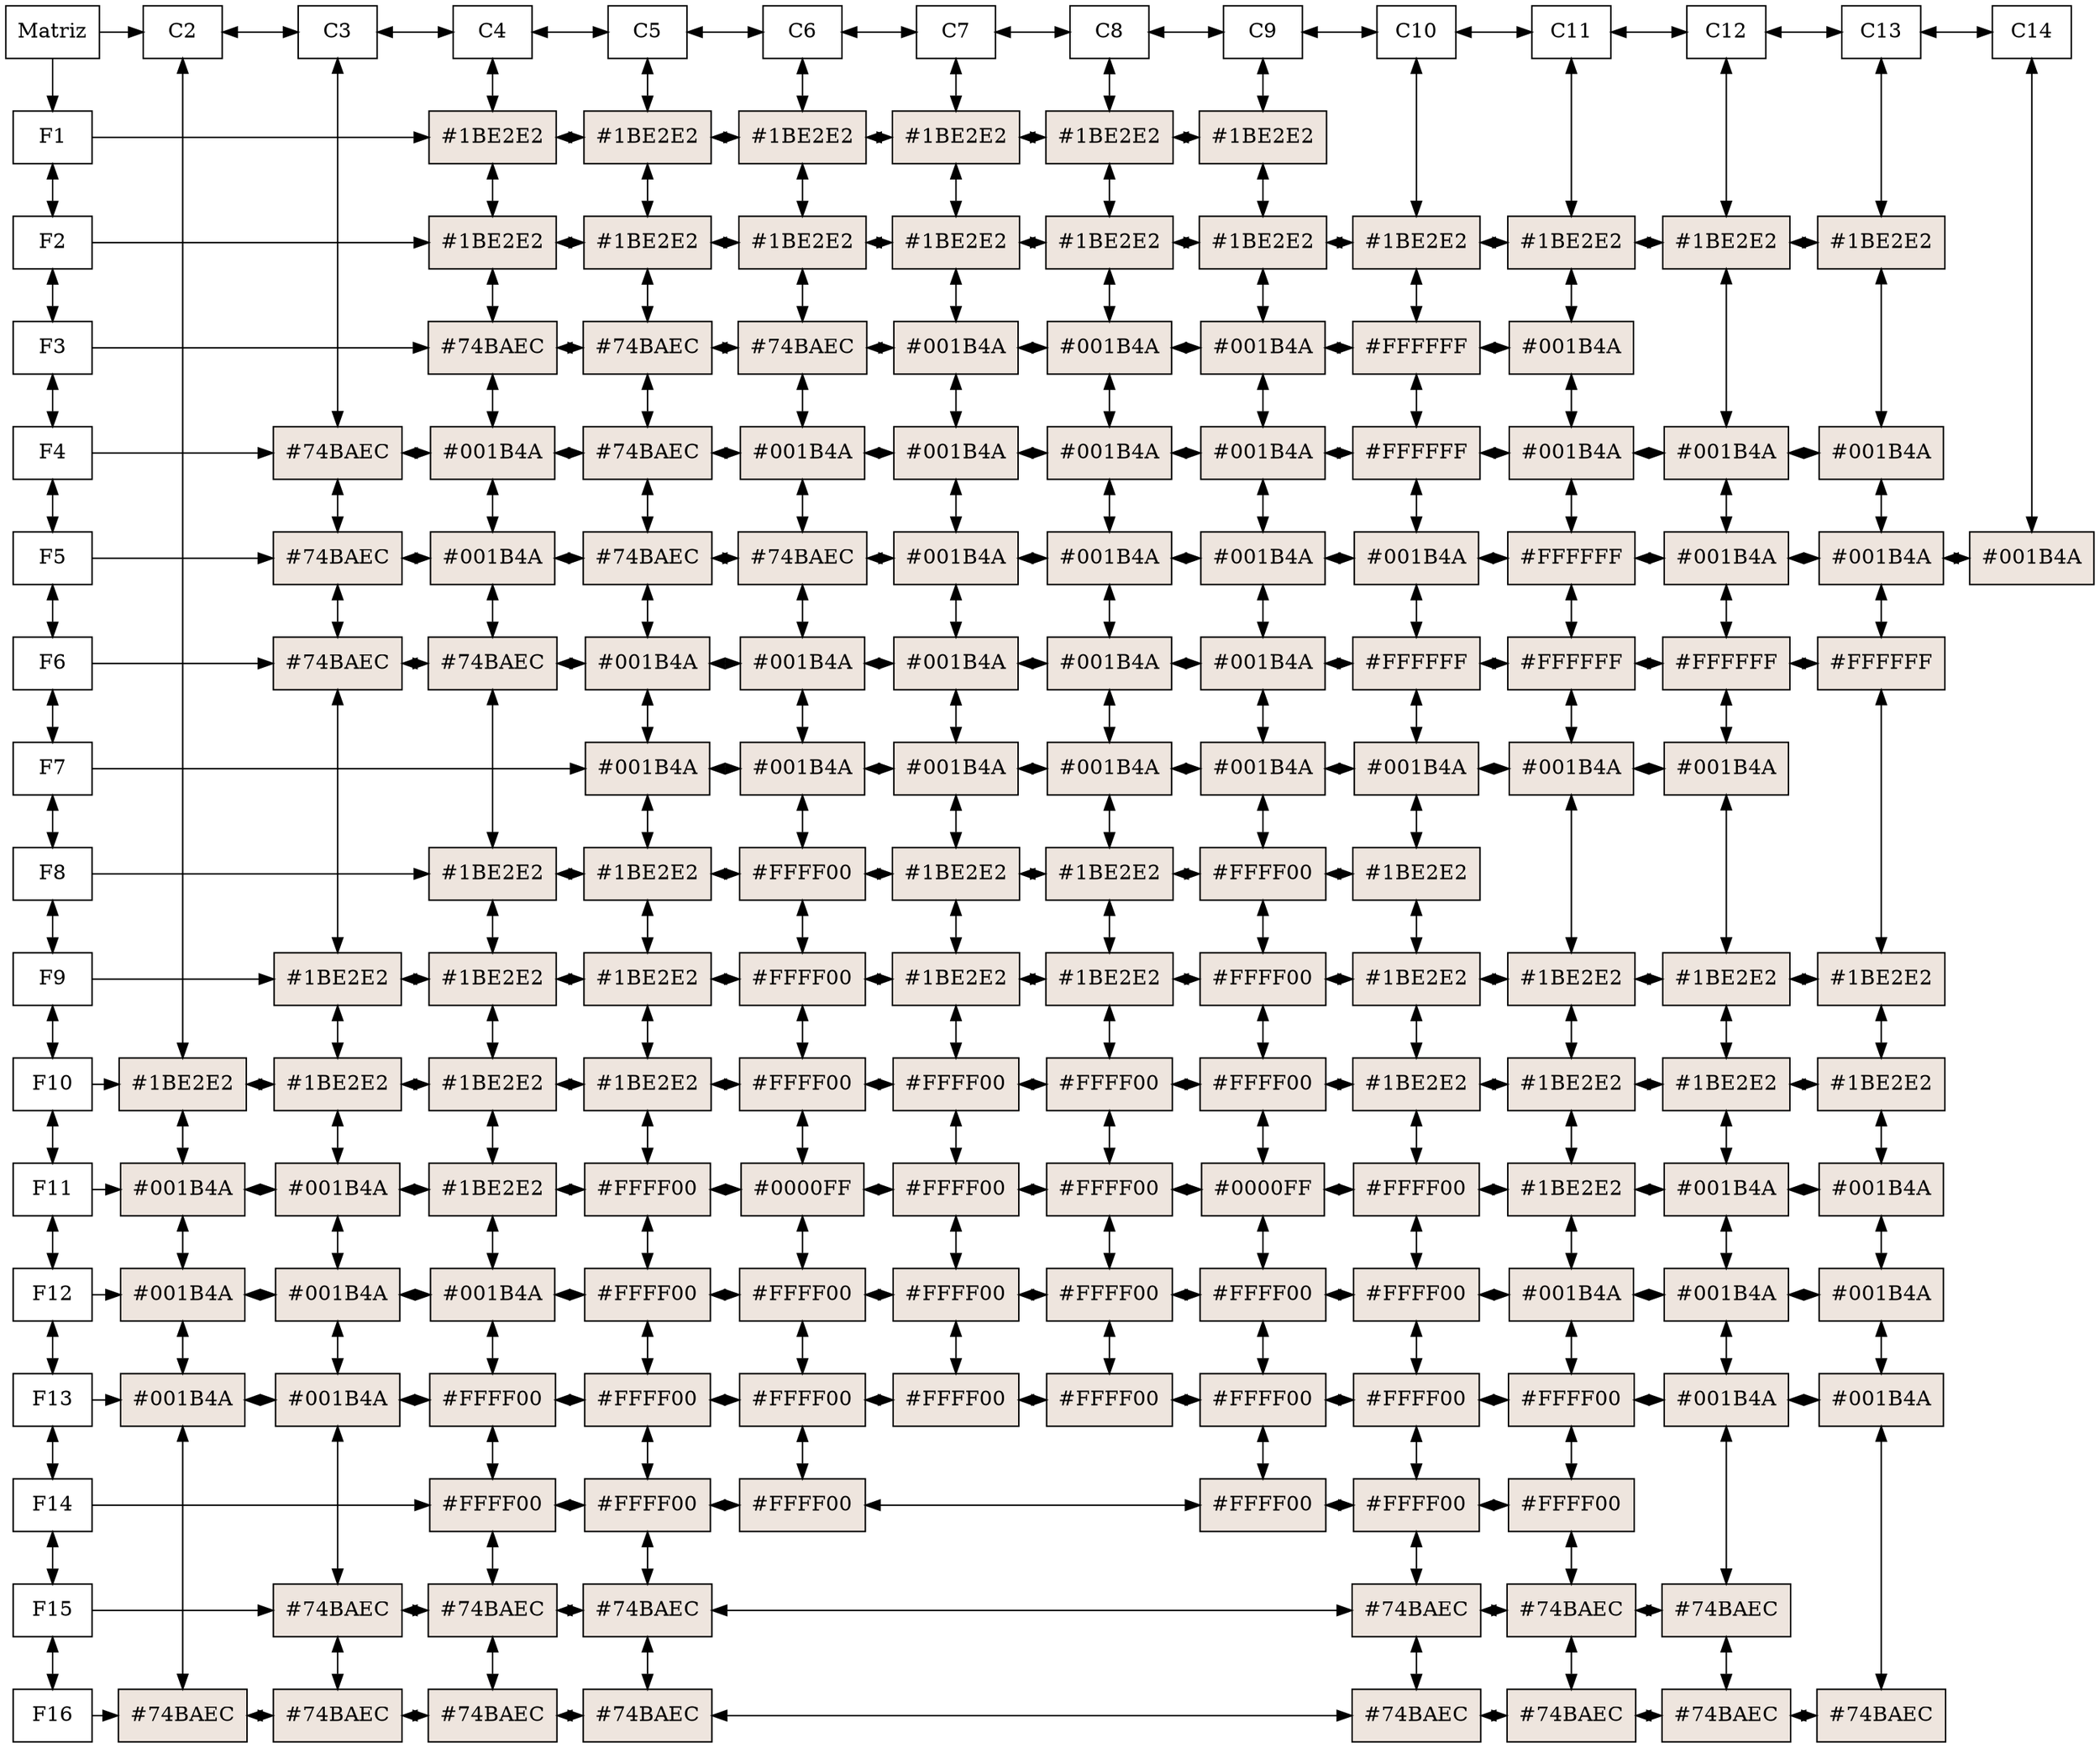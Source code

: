 digraph G{
node [shape = box] 
raiz[label="Matriz"  group=1];
15010304 [label="F1" group = 1]; 
15010272 [label="F2" group = 1]; 
12898160 [label="F3" group = 1]; 
12898384 [label="F4" group = 1]; 
12898000 [label="F5" group = 1]; 
12897584 [label="F6" group = 1]; 
12898320 [label="F7" group = 1]; 
15010816 [label="F8" group = 1]; 
15010688 [label="F9" group = 1]; 
15010784 [label="F10" group = 1]; 
12897968 [label="F11" group = 1]; 
12898224 [label="F12" group = 1]; 
12898256 [label="F13" group = 1]; 
15010880 [label="F14" group = 1]; 
15010144 [label="F15" group = 1]; 
15010720 [label="F16" group = 1]; 
15010304->15010272[dir=both];
15010272->12898160[dir=both];
12898160->12898384[dir=both];
12898384->12898000[dir=both];
12898000->12897584[dir=both];
12897584->12898320[dir=both];
12898320->15010816[dir=both];
15010816->15010688[dir=both];
15010688->15010784[dir=both];
15010784->12897968[dir=both];
12897968->12898224[dir=both];
12898224->12898256[dir=both];
12898256->15010880[dir=both];
15010880->15010144[dir=both];
15010144->15010720[dir=both];
12899408 [label="C2" group = 4]; 
12898128 [label="C3" group = 5]; 
12897712 [label="C4" group = 6]; 
12898288 [label="C5" group = 7]; 
12898352 [label="C6" group = 8]; 
12897744 [label="C7" group = 9]; 
12898416 [label="C8" group = 10]; 
12898448 [label="C9" group = 11]; 
12898096 [label="C10" group = 12]; 
12897808 [label="C11" group = 13]; 
12898480 [label="C12" group = 14]; 
12897872 [label="C13" group = 15]; 
12898512 [label="C14" group = 16]; 
12899408->12898128[dir=both];
12898128->12897712[dir=both];
12897712->12898288[dir=both];
12898288->12898352[dir=both];
12898352->12897744[dir=both];
12897744->12898416[dir=both];
12898416->12898448[dir=both];
12898448->12898096[dir=both];
12898096->12897808[dir=both];
12897808->12898480[dir=both];
12898480->12897872[dir=both];
12897872->12898512[dir=both];
raiz -> 15010304;
raiz -> 12899408;
{ rank  = same; raiz 12899408; 12898128; 12897712; 12898288; 12898352; 12897744; 12898416; 12898448; 12898096; 12897808; 12898480; 12897872; 12898512; }
15019896 [style=filled,fillcolor=seashell2,label= "#1BE2E2" group = 4 ]; 
12902920 [style=filled,fillcolor=seashell2,label= "#001B4A" group = 4 ]; 
12903200 [style=filled,fillcolor=seashell2,label= "#001B4A" group = 4 ]; 
12903256 [style=filled,fillcolor=seashell2,label= "#001B4A" group = 4 ]; 
15023832 [style=filled,fillcolor=seashell2,label= "#74BAEC" group = 4 ]; 
15017936 [style=filled,fillcolor=seashell2,label= "#74BAEC" group = 5 ]; 
15019112 [style=filled,fillcolor=seashell2,label= "#74BAEC" group = 5 ]; 
15019504 [style=filled,fillcolor=seashell2,label= "#74BAEC" group = 5 ]; 
15019784 [style=filled,fillcolor=seashell2,label= "#1BE2E2" group = 5 ]; 
15019952 [style=filled,fillcolor=seashell2,label= "#1BE2E2" group = 5 ]; 
12901744 [style=filled,fillcolor=seashell2,label= "#001B4A" group = 5 ]; 
12903312 [style=filled,fillcolor=seashell2,label= "#001B4A" group = 5 ]; 
12901632 [style=filled,fillcolor=seashell2,label= "#001B4A" group = 5 ]; 
15023944 [style=filled,fillcolor=seashell2,label= "#74BAEC" group = 5 ]; 
15023776 [style=filled,fillcolor=seashell2,label= "#74BAEC" group = 5 ]; 
15019840 [style=filled,fillcolor=seashell2,label= "#1BE2E2" group = 6 ]; 
15020008 [style=filled,fillcolor=seashell2,label= "#1BE2E2" group = 6 ]; 
15018832 [style=filled,fillcolor=seashell2,label= "#74BAEC" group = 6 ]; 
12902976 [style=filled,fillcolor=seashell2,label= "#001B4A" group = 6 ]; 
12902584 [style=filled,fillcolor=seashell2,label= "#001B4A" group = 6 ]; 
15018944 [style=filled,fillcolor=seashell2,label= "#74BAEC" group = 6 ]; 
15019672 [style=filled,fillcolor=seashell2,label= "#1BE2E2" group = 6 ]; 
15019728 [style=filled,fillcolor=seashell2,label= "#1BE2E2" group = 6 ]; 
15020192 [style=filled,fillcolor=seashell2,label= "#1BE2E2" group = 6 ]; 
15020528 [style=filled,fillcolor=seashell2,label= "#1BE2E2" group = 6 ]; 
12902192 [style=filled,fillcolor=seashell2,label= "#001B4A" group = 6 ]; 
15022432 [style=filled,fillcolor=seashell2,label= "#FFFF00" group = 6 ]; 
15022768 [style=filled,fillcolor=seashell2,label= "#FFFF00" group = 6 ]; 
15024296 [style=filled,fillcolor=seashell2,label= "#74BAEC" group = 6 ]; 
15024352 [style=filled,fillcolor=seashell2,label= "#74BAEC" group = 6 ]; 
15021312 [style=filled,fillcolor=seashell2,label= "#1BE2E2" group = 7 ]; 
15021088 [style=filled,fillcolor=seashell2,label= "#1BE2E2" group = 7 ]; 
15019000 [style=filled,fillcolor=seashell2,label= "#74BAEC" group = 7 ]; 
15019168 [style=filled,fillcolor=seashell2,label= "#74BAEC" group = 7 ]; 
15019224 [style=filled,fillcolor=seashell2,label= "#74BAEC" group = 7 ]; 
12902864 [style=filled,fillcolor=seashell2,label= "#001B4A" group = 7 ]; 
12903536 [style=filled,fillcolor=seashell2,label= "#001B4A" group = 7 ]; 
15020360 [style=filled,fillcolor=seashell2,label= "#1BE2E2" group = 7 ]; 
15020808 [style=filled,fillcolor=seashell2,label= "#1BE2E2" group = 7 ]; 
15020864 [style=filled,fillcolor=seashell2,label= "#1BE2E2" group = 7 ]; 
15023272 [style=filled,fillcolor=seashell2,label= "#FFFF00" group = 7 ]; 
15023216 [style=filled,fillcolor=seashell2,label= "#FFFF00" group = 7 ]; 
15023496 [style=filled,fillcolor=seashell2,label= "#FFFF00" group = 7 ]; 
15023328 [style=filled,fillcolor=seashell2,label= "#FFFF00" group = 7 ]; 
15025584 [style=filled,fillcolor=seashell2,label= "#74BAEC" group = 7 ]; 
15025696 [style=filled,fillcolor=seashell2,label= "#74BAEC" group = 7 ]; 
15020584 [style=filled,fillcolor=seashell2,label= "#1BE2E2" group = 8 ]; 
15021648 [style=filled,fillcolor=seashell2,label= "#1BE2E2" group = 8 ]; 
15019336 [style=filled,fillcolor=seashell2,label= "#74BAEC" group = 8 ]; 
12903480 [style=filled,fillcolor=seashell2,label= "#001B4A" group = 8 ]; 
15020064 [style=filled,fillcolor=seashell2,label= "#74BAEC" group = 8 ]; 
12903424 [style=filled,fillcolor=seashell2,label= "#001B4A" group = 8 ]; 
12904304 [style=filled,fillcolor=seashell2,label= "#001B4A" group = 8 ]; 
15023552 [style=filled,fillcolor=seashell2,label= "#FFFF00" group = 8 ]; 
15023048 [style=filled,fillcolor=seashell2,label= "#FFFF00" group = 8 ]; 
15022040 [style=filled,fillcolor=seashell2,label= "#FFFF00" group = 8 ]; 
15023440 [style=filled,fillcolor=seashell2,label= "#0000FF" group = 8 ]; 
15021984 [style=filled,fillcolor=seashell2,label= "#FFFF00" group = 8 ]; 
15022320 [style=filled,fillcolor=seashell2,label= "#FFFF00" group = 8 ]; 
15023608 [style=filled,fillcolor=seashell2,label= "#FFFF00" group = 8 ]; 
15020416 [style=filled,fillcolor=seashell2,label= "#1BE2E2" group = 9 ]; 
15020304 [style=filled,fillcolor=seashell2,label= "#1BE2E2" group = 9 ]; 
12904192 [style=filled,fillcolor=seashell2,label= "#001B4A" group = 9 ]; 
12904808 [style=filled,fillcolor=seashell2,label= "#001B4A" group = 9 ]; 
12904920 [style=filled,fillcolor=seashell2,label= "#001B4A" group = 9 ]; 
12904696 [style=filled,fillcolor=seashell2,label= "#001B4A" group = 9 ]; 
12905424 [style=filled,fillcolor=seashell2,label= "#001B4A" group = 9 ]; 
15020472 [style=filled,fillcolor=seashell2,label= "#1BE2E2" group = 9 ]; 
15020640 [style=filled,fillcolor=seashell2,label= "#1BE2E2" group = 9 ]; 
15021200 [style=filled,fillcolor=seashell2,label= "#FFFF00" group = 9 ]; 
15022824 [style=filled,fillcolor=seashell2,label= "#FFFF00" group = 9 ]; 
15022936 [style=filled,fillcolor=seashell2,label= "#FFFF00" group = 9 ]; 
15023720 [style=filled,fillcolor=seashell2,label= "#FFFF00" group = 9 ]; 
15021536 [style=filled,fillcolor=seashell2,label= "#1BE2E2" group = 10 ]; 
15020920 [style=filled,fillcolor=seashell2,label= "#1BE2E2" group = 10 ]; 
12904024 [style=filled,fillcolor=seashell2,label= "#001B4A" group = 10 ]; 
12904080 [style=filled,fillcolor=seashell2,label= "#001B4A" group = 10 ]; 
12904248 [style=filled,fillcolor=seashell2,label= "#001B4A" group = 10 ]; 
12905144 [style=filled,fillcolor=seashell2,label= "#001B4A" group = 10 ]; 
12904136 [style=filled,fillcolor=seashell2,label= "#001B4A" group = 10 ]; 
15021704 [style=filled,fillcolor=seashell2,label= "#1BE2E2" group = 10 ]; 
15021368 [style=filled,fillcolor=seashell2,label= "#1BE2E2" group = 10 ]; 
15020976 [style=filled,fillcolor=seashell2,label= "#FFFF00" group = 10 ]; 
15022152 [style=filled,fillcolor=seashell2,label= "#FFFF00" group = 10 ]; 
15022992 [style=filled,fillcolor=seashell2,label= "#FFFF00" group = 10 ]; 
15022208 [style=filled,fillcolor=seashell2,label= "#FFFF00" group = 10 ]; 
15020248 [style=filled,fillcolor=seashell2,label= "#1BE2E2" group = 11 ]; 
15021928 [style=filled,fillcolor=seashell2,label= "#1BE2E2" group = 11 ]; 
12903856 [style=filled,fillcolor=seashell2,label= "#001B4A" group = 11 ]; 
12904752 [style=filled,fillcolor=seashell2,label= "#001B4A" group = 11 ]; 
12904976 [style=filled,fillcolor=seashell2,label= "#001B4A" group = 11 ]; 
12904528 [style=filled,fillcolor=seashell2,label= "#001B4A" group = 11 ]; 
12903968 [style=filled,fillcolor=seashell2,label= "#001B4A" group = 11 ]; 
15022264 [style=filled,fillcolor=seashell2,label= "#FFFF00" group = 11 ]; 
15022376 [style=filled,fillcolor=seashell2,label= "#FFFF00" group = 11 ]; 
15022488 [style=filled,fillcolor=seashell2,label= "#FFFF00" group = 11 ]; 
15022544 [style=filled,fillcolor=seashell2,label= "#0000FF" group = 11 ]; 
15022656 [style=filled,fillcolor=seashell2,label= "#FFFF00" group = 11 ]; 
15022712 [style=filled,fillcolor=seashell2,label= "#FFFF00" group = 11 ]; 
15023104 [style=filled,fillcolor=seashell2,label= "#FFFF00" group = 11 ]; 
15020696 [style=filled,fillcolor=seashell2,label= "#1BE2E2" group = 12 ]; 
12903688 [style=filled,fillcolor=seashell2,label= "#FFFFFF" group = 12 ]; 
12905088 [style=filled,fillcolor=seashell2,label= "#FFFFFF" group = 12 ]; 
12905200 [style=filled,fillcolor=seashell2,label= "#001B4A" group = 12 ]; 
12903912 [style=filled,fillcolor=seashell2,label= "#FFFFFF" group = 12 ]; 
12903744 [style=filled,fillcolor=seashell2,label= "#001B4A" group = 12 ]; 
15020752 [style=filled,fillcolor=seashell2,label= "#1BE2E2" group = 12 ]; 
15021032 [style=filled,fillcolor=seashell2,label= "#1BE2E2" group = 12 ]; 
15021760 [style=filled,fillcolor=seashell2,label= "#1BE2E2" group = 12 ]; 
15023160 [style=filled,fillcolor=seashell2,label= "#FFFF00" group = 12 ]; 
15023888 [style=filled,fillcolor=seashell2,label= "#FFFF00" group = 12 ]; 
15024056 [style=filled,fillcolor=seashell2,label= "#FFFF00" group = 12 ]; 
15024112 [style=filled,fillcolor=seashell2,label= "#FFFF00" group = 12 ]; 
15025864 [style=filled,fillcolor=seashell2,label= "#74BAEC" group = 12 ]; 
15025920 [style=filled,fillcolor=seashell2,label= "#74BAEC" group = 12 ]; 
15021424 [style=filled,fillcolor=seashell2,label= "#1BE2E2" group = 13 ]; 
12905032 [style=filled,fillcolor=seashell2,label= "#001B4A" group = 13 ]; 
12905256 [style=filled,fillcolor=seashell2,label= "#001B4A" group = 13 ]; 
12904360 [style=filled,fillcolor=seashell2,label= "#FFFFFF" group = 13 ]; 
12904416 [style=filled,fillcolor=seashell2,label= "#FFFFFF" group = 13 ]; 
12904472 [style=filled,fillcolor=seashell2,label= "#001B4A" group = 13 ]; 
15021144 [style=filled,fillcolor=seashell2,label= "#1BE2E2" group = 13 ]; 
15021256 [style=filled,fillcolor=seashell2,label= "#1BE2E2" group = 13 ]; 
15021816 [style=filled,fillcolor=seashell2,label= "#1BE2E2" group = 13 ]; 
12905312 [style=filled,fillcolor=seashell2,label= "#001B4A" group = 13 ]; 
15024000 [style=filled,fillcolor=seashell2,label= "#FFFF00" group = 13 ]; 
15024168 [style=filled,fillcolor=seashell2,label= "#FFFF00" group = 13 ]; 
15025304 [style=filled,fillcolor=seashell2,label= "#74BAEC" group = 13 ]; 
15024408 [style=filled,fillcolor=seashell2,label= "#74BAEC" group = 13 ]; 
15021480 [style=filled,fillcolor=seashell2,label= "#1BE2E2" group = 14 ]; 
12903800 [style=filled,fillcolor=seashell2,label= "#001B4A" group = 14 ]; 
12904864 [style=filled,fillcolor=seashell2,label= "#001B4A" group = 14 ]; 
12905368 [style=filled,fillcolor=seashell2,label= "#FFFFFF" group = 14 ]; 
12904584 [style=filled,fillcolor=seashell2,label= "#001B4A" group = 14 ]; 
15021592 [style=filled,fillcolor=seashell2,label= "#1BE2E2" group = 14 ]; 
15021872 [style=filled,fillcolor=seashell2,label= "#1BE2E2" group = 14 ]; 
12904640 [style=filled,fillcolor=seashell2,label= "#001B4A" group = 14 ]; 
12905536 [style=filled,fillcolor=seashell2,label= "#001B4A" group = 14 ]; 
12905480 [style=filled,fillcolor=seashell2,label= "#001B4A" group = 14 ]; 
15025752 [style=filled,fillcolor=seashell2,label= "#74BAEC" group = 14 ]; 
15025808 [style=filled,fillcolor=seashell2,label= "#74BAEC" group = 14 ]; 
15022600 [style=filled,fillcolor=seashell2,label= "#1BE2E2" group = 15 ]; 
12905592 [style=filled,fillcolor=seashell2,label= "#001B4A" group = 15 ]; 
15009320 [style=filled,fillcolor=seashell2,label= "#001B4A" group = 15 ]; 
15009376 [style=filled,fillcolor=seashell2,label= "#FFFFFF" group = 15 ]; 
15023664 [style=filled,fillcolor=seashell2,label= "#1BE2E2" group = 15 ]; 
15022880 [style=filled,fillcolor=seashell2,label= "#1BE2E2" group = 15 ]; 
15008200 [style=filled,fillcolor=seashell2,label= "#001B4A" group = 15 ]; 
15008872 [style=filled,fillcolor=seashell2,label= "#001B4A" group = 15 ]; 
15008816 [style=filled,fillcolor=seashell2,label= "#001B4A" group = 15 ]; 
15024520 [style=filled,fillcolor=seashell2,label= "#74BAEC" group = 15 ]; 
15008480 [style=filled,fillcolor=seashell2,label= "#001B4A" group = 16 ]; 
15010304->15019840;
15019840->15021312[dir=both];
15021312->15020584[dir=both];
15020584->15020416[dir=both];
15020416->15021536[dir=both];
15021536->15020248[dir=both];
{ rank = same; 15010304; 15019840; 15021312; 15020584; 15020416; 15021536; 15020248; }
15010272->15020008;
15020008->15021088[dir=both];
15021088->15021648[dir=both];
15021648->15020304[dir=both];
15020304->15020920[dir=both];
15020920->15021928[dir=both];
15021928->15020696[dir=both];
15020696->15021424[dir=both];
15021424->15021480[dir=both];
15021480->15022600[dir=both];
{ rank = same; 15010272; 15020008; 15021088; 15021648; 15020304; 15020920; 15021928; 15020696; 15021424; 15021480; 15022600; }
12898160->15018832;
15018832->15019000[dir=both];
15019000->15019336[dir=both];
15019336->12904192[dir=both];
12904192->12904024[dir=both];
12904024->12903856[dir=both];
12903856->12903688[dir=both];
12903688->12905032[dir=both];
{ rank = same; 12898160; 15018832; 15019000; 15019336; 12904192; 12904024; 12903856; 12903688; 12905032; }
12898384->15017936;
15017936->12902976[dir=both];
12902976->15019168[dir=both];
15019168->12903480[dir=both];
12903480->12904808[dir=both];
12904808->12904080[dir=both];
12904080->12904752[dir=both];
12904752->12905088[dir=both];
12905088->12905256[dir=both];
12905256->12903800[dir=both];
12903800->12905592[dir=both];
{ rank = same; 12898384; 15017936; 12902976; 15019168; 12903480; 12904808; 12904080; 12904752; 12905088; 12905256; 12903800; 12905592; }
12898000->15019112;
15019112->12902584[dir=both];
12902584->15019224[dir=both];
15019224->15020064[dir=both];
15020064->12904920[dir=both];
12904920->12904248[dir=both];
12904248->12904976[dir=both];
12904976->12905200[dir=both];
12905200->12904360[dir=both];
12904360->12904864[dir=both];
12904864->15009320[dir=both];
15009320->15008480[dir=both];
{ rank = same; 12898000; 15019112; 12902584; 15019224; 15020064; 12904920; 12904248; 12904976; 12905200; 12904360; 12904864; 15009320; 15008480; }
12897584->15019504;
15019504->15018944[dir=both];
15018944->12902864[dir=both];
12902864->12903424[dir=both];
12903424->12904696[dir=both];
12904696->12905144[dir=both];
12905144->12904528[dir=both];
12904528->12903912[dir=both];
12903912->12904416[dir=both];
12904416->12905368[dir=both];
12905368->15009376[dir=both];
{ rank = same; 12897584; 15019504; 15018944; 12902864; 12903424; 12904696; 12905144; 12904528; 12903912; 12904416; 12905368; 15009376; }
12898320->12903536;
12903536->12904304[dir=both];
12904304->12905424[dir=both];
12905424->12904136[dir=both];
12904136->12903968[dir=both];
12903968->12903744[dir=both];
12903744->12904472[dir=both];
12904472->12904584[dir=both];
{ rank = same; 12898320; 12903536; 12904304; 12905424; 12904136; 12903968; 12903744; 12904472; 12904584; }
15010816->15019672;
15019672->15020360[dir=both];
15020360->15023552[dir=both];
15023552->15020472[dir=both];
15020472->15021704[dir=both];
15021704->15022264[dir=both];
15022264->15020752[dir=both];
{ rank = same; 15010816; 15019672; 15020360; 15023552; 15020472; 15021704; 15022264; 15020752; }
15010688->15019784;
15019784->15019728[dir=both];
15019728->15020808[dir=both];
15020808->15023048[dir=both];
15023048->15020640[dir=both];
15020640->15021368[dir=both];
15021368->15022376[dir=both];
15022376->15021032[dir=both];
15021032->15021144[dir=both];
15021144->15021592[dir=both];
15021592->15023664[dir=both];
{ rank = same; 15010688; 15019784; 15019728; 15020808; 15023048; 15020640; 15021368; 15022376; 15021032; 15021144; 15021592; 15023664; }
15010784->15019896;
15019896->15019952[dir=both];
15019952->15020192[dir=both];
15020192->15020864[dir=both];
15020864->15022040[dir=both];
15022040->15021200[dir=both];
15021200->15020976[dir=both];
15020976->15022488[dir=both];
15022488->15021760[dir=both];
15021760->15021256[dir=both];
15021256->15021872[dir=both];
15021872->15022880[dir=both];
{ rank = same; 15010784; 15019896; 15019952; 15020192; 15020864; 15022040; 15021200; 15020976; 15022488; 15021760; 15021256; 15021872; 15022880; }
12897968->12902920;
12902920->12901744[dir=both];
12901744->15020528[dir=both];
15020528->15023272[dir=both];
15023272->15023440[dir=both];
15023440->15022824[dir=both];
15022824->15022152[dir=both];
15022152->15022544[dir=both];
15022544->15023160[dir=both];
15023160->15021816[dir=both];
15021816->12904640[dir=both];
12904640->15008200[dir=both];
{ rank = same; 12897968; 12902920; 12901744; 15020528; 15023272; 15023440; 15022824; 15022152; 15022544; 15023160; 15021816; 12904640; 15008200; }
12898224->12903200;
12903200->12903312[dir=both];
12903312->12902192[dir=both];
12902192->15023216[dir=both];
15023216->15021984[dir=both];
15021984->15022936[dir=both];
15022936->15022992[dir=both];
15022992->15022656[dir=both];
15022656->15023888[dir=both];
15023888->12905312[dir=both];
12905312->12905536[dir=both];
12905536->15008872[dir=both];
{ rank = same; 12898224; 12903200; 12903312; 12902192; 15023216; 15021984; 15022936; 15022992; 15022656; 15023888; 12905312; 12905536; 15008872; }
12898256->12903256;
12903256->12901632[dir=both];
12901632->15022432[dir=both];
15022432->15023496[dir=both];
15023496->15022320[dir=both];
15022320->15023720[dir=both];
15023720->15022208[dir=both];
15022208->15022712[dir=both];
15022712->15024056[dir=both];
15024056->15024000[dir=both];
15024000->12905480[dir=both];
12905480->15008816[dir=both];
{ rank = same; 12898256; 12903256; 12901632; 15022432; 15023496; 15022320; 15023720; 15022208; 15022712; 15024056; 15024000; 12905480; 15008816; }
15010880->15022768;
15022768->15023328[dir=both];
15023328->15023608[dir=both];
15023608->15023104[dir=both];
15023104->15024112[dir=both];
15024112->15024168[dir=both];
{ rank = same; 15010880; 15022768; 15023328; 15023608; 15023104; 15024112; 15024168; }
15010144->15023944;
15023944->15024296[dir=both];
15024296->15025584[dir=both];
15025584->15025864[dir=both];
15025864->15025304[dir=both];
15025304->15025752[dir=both];
{ rank = same; 15010144; 15023944; 15024296; 15025584; 15025864; 15025304; 15025752; }
15010720->15023832;
15023832->15023776[dir=both];
15023776->15024352[dir=both];
15024352->15025696[dir=both];
15025696->15025920[dir=both];
15025920->15024408[dir=both];
15024408->15025808[dir=both];
15025808->15024520[dir=both];
{ rank = same; 15010720; 15023832; 15023776; 15024352; 15025696; 15025920; 15024408; 15025808; 15024520; }
12899408->15019896[dir=both];
15019896->12902920[dir=both];
12902920->12903200[dir=both];
12903200->12903256[dir=both];
12903256->15023832[dir=both];
12898128->15017936[dir=both];
15017936->15019112[dir=both];
15019112->15019504[dir=both];
15019504->15019784[dir=both];
15019784->15019952[dir=both];
15019952->12901744[dir=both];
12901744->12903312[dir=both];
12903312->12901632[dir=both];
12901632->15023944[dir=both];
15023944->15023776[dir=both];
12897712->15019840[dir=both];
15019840->15020008[dir=both];
15020008->15018832[dir=both];
15018832->12902976[dir=both];
12902976->12902584[dir=both];
12902584->15018944[dir=both];
15018944->15019672[dir=both];
15019672->15019728[dir=both];
15019728->15020192[dir=both];
15020192->15020528[dir=both];
15020528->12902192[dir=both];
12902192->15022432[dir=both];
15022432->15022768[dir=both];
15022768->15024296[dir=both];
15024296->15024352[dir=both];
12898288->15021312[dir=both];
15021312->15021088[dir=both];
15021088->15019000[dir=both];
15019000->15019168[dir=both];
15019168->15019224[dir=both];
15019224->12902864[dir=both];
12902864->12903536[dir=both];
12903536->15020360[dir=both];
15020360->15020808[dir=both];
15020808->15020864[dir=both];
15020864->15023272[dir=both];
15023272->15023216[dir=both];
15023216->15023496[dir=both];
15023496->15023328[dir=both];
15023328->15025584[dir=both];
15025584->15025696[dir=both];
12898352->15020584[dir=both];
15020584->15021648[dir=both];
15021648->15019336[dir=both];
15019336->12903480[dir=both];
12903480->15020064[dir=both];
15020064->12903424[dir=both];
12903424->12904304[dir=both];
12904304->15023552[dir=both];
15023552->15023048[dir=both];
15023048->15022040[dir=both];
15022040->15023440[dir=both];
15023440->15021984[dir=both];
15021984->15022320[dir=both];
15022320->15023608[dir=both];
12897744->15020416[dir=both];
15020416->15020304[dir=both];
15020304->12904192[dir=both];
12904192->12904808[dir=both];
12904808->12904920[dir=both];
12904920->12904696[dir=both];
12904696->12905424[dir=both];
12905424->15020472[dir=both];
15020472->15020640[dir=both];
15020640->15021200[dir=both];
15021200->15022824[dir=both];
15022824->15022936[dir=both];
15022936->15023720[dir=both];
12898416->15021536[dir=both];
15021536->15020920[dir=both];
15020920->12904024[dir=both];
12904024->12904080[dir=both];
12904080->12904248[dir=both];
12904248->12905144[dir=both];
12905144->12904136[dir=both];
12904136->15021704[dir=both];
15021704->15021368[dir=both];
15021368->15020976[dir=both];
15020976->15022152[dir=both];
15022152->15022992[dir=both];
15022992->15022208[dir=both];
12898448->15020248[dir=both];
15020248->15021928[dir=both];
15021928->12903856[dir=both];
12903856->12904752[dir=both];
12904752->12904976[dir=both];
12904976->12904528[dir=both];
12904528->12903968[dir=both];
12903968->15022264[dir=both];
15022264->15022376[dir=both];
15022376->15022488[dir=both];
15022488->15022544[dir=both];
15022544->15022656[dir=both];
15022656->15022712[dir=both];
15022712->15023104[dir=both];
12898096->15020696[dir=both];
15020696->12903688[dir=both];
12903688->12905088[dir=both];
12905088->12905200[dir=both];
12905200->12903912[dir=both];
12903912->12903744[dir=both];
12903744->15020752[dir=both];
15020752->15021032[dir=both];
15021032->15021760[dir=both];
15021760->15023160[dir=both];
15023160->15023888[dir=both];
15023888->15024056[dir=both];
15024056->15024112[dir=both];
15024112->15025864[dir=both];
15025864->15025920[dir=both];
12897808->15021424[dir=both];
15021424->12905032[dir=both];
12905032->12905256[dir=both];
12905256->12904360[dir=both];
12904360->12904416[dir=both];
12904416->12904472[dir=both];
12904472->15021144[dir=both];
15021144->15021256[dir=both];
15021256->15021816[dir=both];
15021816->12905312[dir=both];
12905312->15024000[dir=both];
15024000->15024168[dir=both];
15024168->15025304[dir=both];
15025304->15024408[dir=both];
12898480->15021480[dir=both];
15021480->12903800[dir=both];
12903800->12904864[dir=both];
12904864->12905368[dir=both];
12905368->12904584[dir=both];
12904584->15021592[dir=both];
15021592->15021872[dir=both];
15021872->12904640[dir=both];
12904640->12905536[dir=both];
12905536->12905480[dir=both];
12905480->15025752[dir=both];
15025752->15025808[dir=both];
12897872->15022600[dir=both];
15022600->12905592[dir=both];
12905592->15009320[dir=both];
15009320->15009376[dir=both];
15009376->15023664[dir=both];
15023664->15022880[dir=both];
15022880->15008200[dir=both];
15008200->15008872[dir=both];
15008872->15008816[dir=both];
15008816->15024520[dir=both];
12898512->15008480[dir=both];
}
